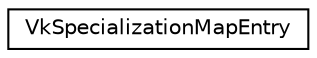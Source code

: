 digraph "Graphical Class Hierarchy"
{
 // LATEX_PDF_SIZE
  edge [fontname="Helvetica",fontsize="10",labelfontname="Helvetica",labelfontsize="10"];
  node [fontname="Helvetica",fontsize="10",shape=record];
  rankdir="LR";
  Node0 [label="VkSpecializationMapEntry",height=0.2,width=0.4,color="black", fillcolor="white", style="filled",URL="$structVkSpecializationMapEntry.html",tooltip=" "];
}

